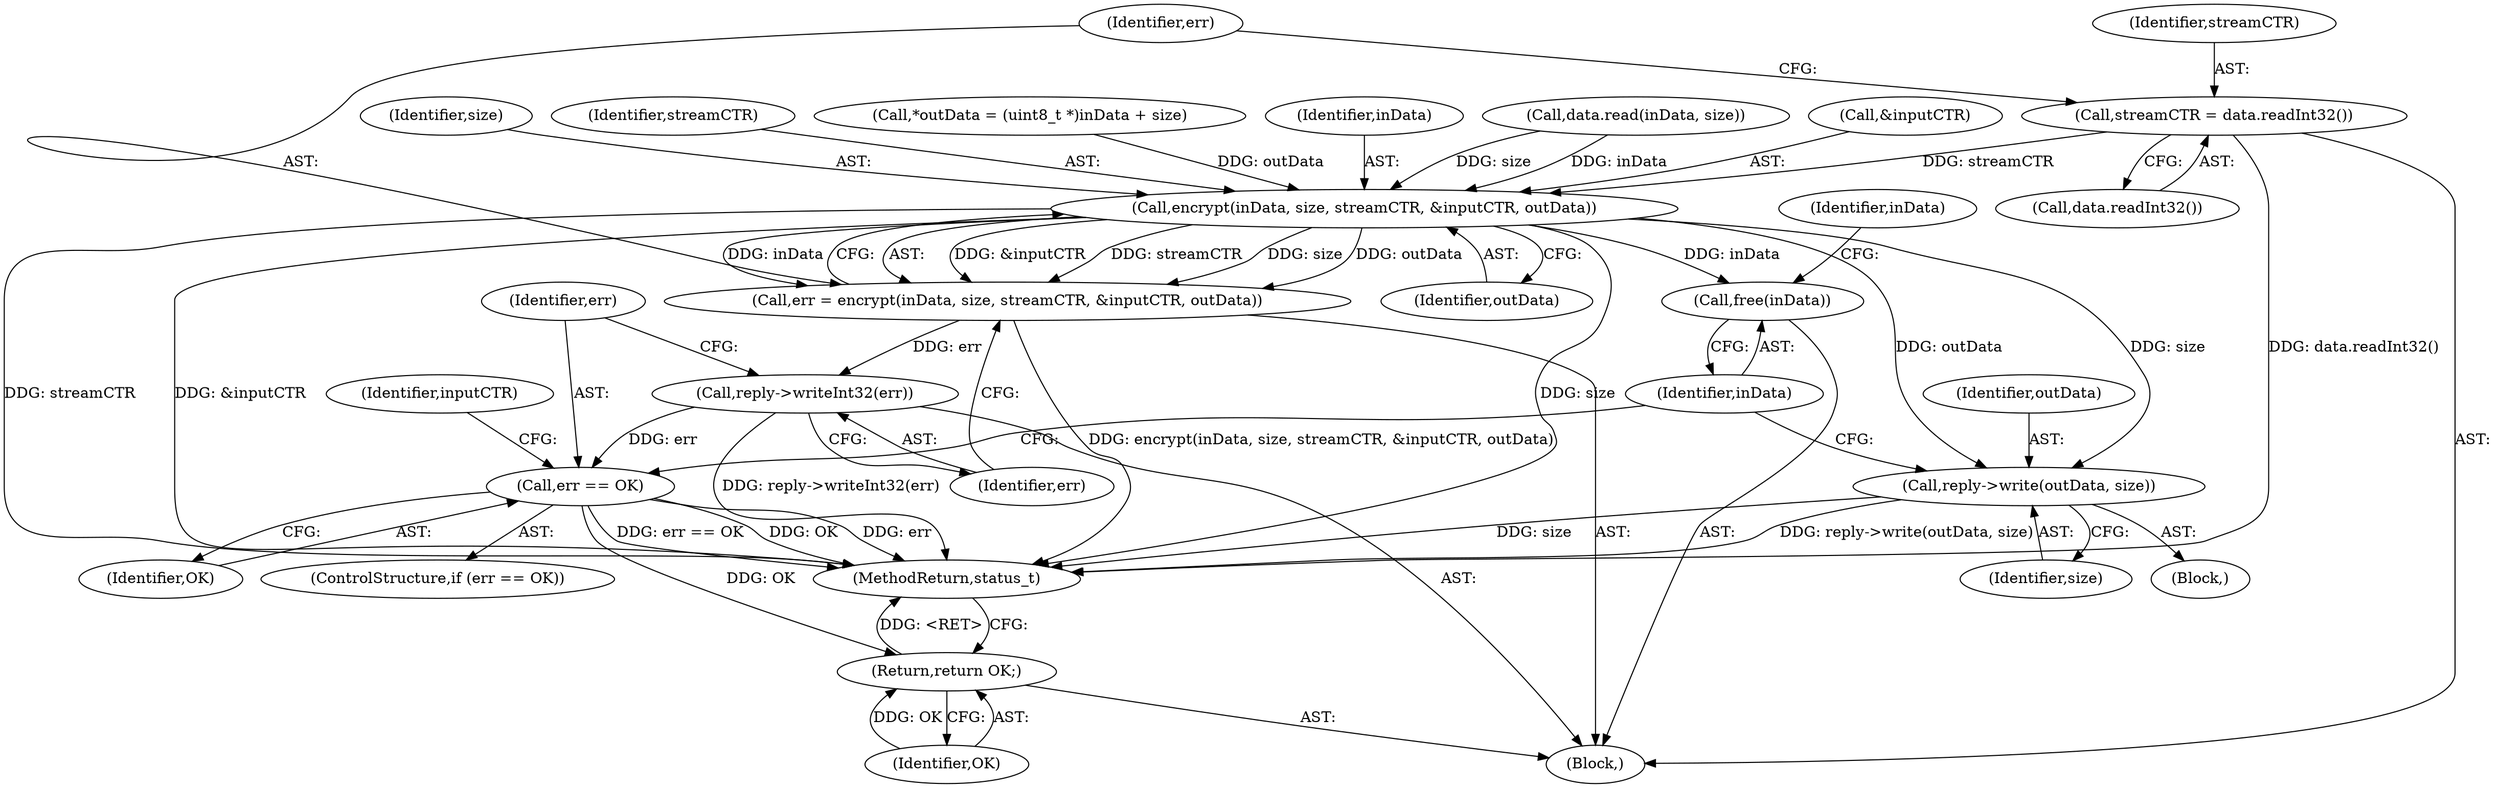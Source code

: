 digraph "0_Android_c82e31a7039a03dca7b37c65b7890ba5c1e18ced@API" {
"1000193" [label="(Call,streamCTR = data.readInt32())"];
"1000200" [label="(Call,encrypt(inData, size, streamCTR, &inputCTR, outData))"];
"1000198" [label="(Call,err = encrypt(inData, size, streamCTR, &inputCTR, outData))"];
"1000207" [label="(Call,reply->writeInt32(err))"];
"1000210" [label="(Call,err == OK)"];
"1000226" [label="(Return,return OK;)"];
"1000216" [label="(Call,reply->write(outData, size))"];
"1000219" [label="(Call,free(inData))"];
"1000208" [label="(Identifier,err)"];
"1000210" [label="(Call,err == OK)"];
"1000200" [label="(Call,encrypt(inData, size, streamCTR, &inputCTR, outData))"];
"1000201" [label="(Identifier,inData)"];
"1000218" [label="(Identifier,size)"];
"1000222" [label="(Identifier,inData)"];
"1000213" [label="(Block,)"];
"1000227" [label="(Identifier,OK)"];
"1000206" [label="(Identifier,outData)"];
"1000207" [label="(Call,reply->writeInt32(err))"];
"1000169" [label="(Block,)"];
"1000204" [label="(Call,&inputCTR)"];
"1000216" [label="(Call,reply->write(outData, size))"];
"1000199" [label="(Identifier,err)"];
"1000202" [label="(Identifier,size)"];
"1000219" [label="(Call,free(inData))"];
"1000357" [label="(MethodReturn,status_t)"];
"1000203" [label="(Identifier,streamCTR)"];
"1000209" [label="(ControlStructure,if (err == OK))"];
"1000226" [label="(Return,return OK;)"];
"1000193" [label="(Call,streamCTR = data.readInt32())"];
"1000211" [label="(Identifier,err)"];
"1000215" [label="(Identifier,inputCTR)"];
"1000220" [label="(Identifier,inData)"];
"1000212" [label="(Identifier,OK)"];
"1000195" [label="(Call,data.readInt32())"];
"1000189" [label="(Call,data.read(inData, size))"];
"1000194" [label="(Identifier,streamCTR)"];
"1000198" [label="(Call,err = encrypt(inData, size, streamCTR, &inputCTR, outData))"];
"1000217" [label="(Identifier,outData)"];
"1000182" [label="(Call,*outData = (uint8_t *)inData + size)"];
"1000193" -> "1000169"  [label="AST: "];
"1000193" -> "1000195"  [label="CFG: "];
"1000194" -> "1000193"  [label="AST: "];
"1000195" -> "1000193"  [label="AST: "];
"1000199" -> "1000193"  [label="CFG: "];
"1000193" -> "1000357"  [label="DDG: data.readInt32()"];
"1000193" -> "1000200"  [label="DDG: streamCTR"];
"1000200" -> "1000198"  [label="AST: "];
"1000200" -> "1000206"  [label="CFG: "];
"1000201" -> "1000200"  [label="AST: "];
"1000202" -> "1000200"  [label="AST: "];
"1000203" -> "1000200"  [label="AST: "];
"1000204" -> "1000200"  [label="AST: "];
"1000206" -> "1000200"  [label="AST: "];
"1000198" -> "1000200"  [label="CFG: "];
"1000200" -> "1000357"  [label="DDG: streamCTR"];
"1000200" -> "1000357"  [label="DDG: &inputCTR"];
"1000200" -> "1000357"  [label="DDG: size"];
"1000200" -> "1000198"  [label="DDG: &inputCTR"];
"1000200" -> "1000198"  [label="DDG: streamCTR"];
"1000200" -> "1000198"  [label="DDG: size"];
"1000200" -> "1000198"  [label="DDG: outData"];
"1000200" -> "1000198"  [label="DDG: inData"];
"1000189" -> "1000200"  [label="DDG: inData"];
"1000189" -> "1000200"  [label="DDG: size"];
"1000182" -> "1000200"  [label="DDG: outData"];
"1000200" -> "1000216"  [label="DDG: outData"];
"1000200" -> "1000216"  [label="DDG: size"];
"1000200" -> "1000219"  [label="DDG: inData"];
"1000198" -> "1000169"  [label="AST: "];
"1000199" -> "1000198"  [label="AST: "];
"1000208" -> "1000198"  [label="CFG: "];
"1000198" -> "1000357"  [label="DDG: encrypt(inData, size, streamCTR, &inputCTR, outData)"];
"1000198" -> "1000207"  [label="DDG: err"];
"1000207" -> "1000169"  [label="AST: "];
"1000207" -> "1000208"  [label="CFG: "];
"1000208" -> "1000207"  [label="AST: "];
"1000211" -> "1000207"  [label="CFG: "];
"1000207" -> "1000357"  [label="DDG: reply->writeInt32(err)"];
"1000207" -> "1000210"  [label="DDG: err"];
"1000210" -> "1000209"  [label="AST: "];
"1000210" -> "1000212"  [label="CFG: "];
"1000211" -> "1000210"  [label="AST: "];
"1000212" -> "1000210"  [label="AST: "];
"1000215" -> "1000210"  [label="CFG: "];
"1000220" -> "1000210"  [label="CFG: "];
"1000210" -> "1000357"  [label="DDG: err == OK"];
"1000210" -> "1000357"  [label="DDG: OK"];
"1000210" -> "1000357"  [label="DDG: err"];
"1000210" -> "1000226"  [label="DDG: OK"];
"1000226" -> "1000169"  [label="AST: "];
"1000226" -> "1000227"  [label="CFG: "];
"1000227" -> "1000226"  [label="AST: "];
"1000357" -> "1000226"  [label="CFG: "];
"1000226" -> "1000357"  [label="DDG: <RET>"];
"1000227" -> "1000226"  [label="DDG: OK"];
"1000216" -> "1000213"  [label="AST: "];
"1000216" -> "1000218"  [label="CFG: "];
"1000217" -> "1000216"  [label="AST: "];
"1000218" -> "1000216"  [label="AST: "];
"1000220" -> "1000216"  [label="CFG: "];
"1000216" -> "1000357"  [label="DDG: reply->write(outData, size)"];
"1000216" -> "1000357"  [label="DDG: size"];
"1000219" -> "1000169"  [label="AST: "];
"1000219" -> "1000220"  [label="CFG: "];
"1000220" -> "1000219"  [label="AST: "];
"1000222" -> "1000219"  [label="CFG: "];
}
